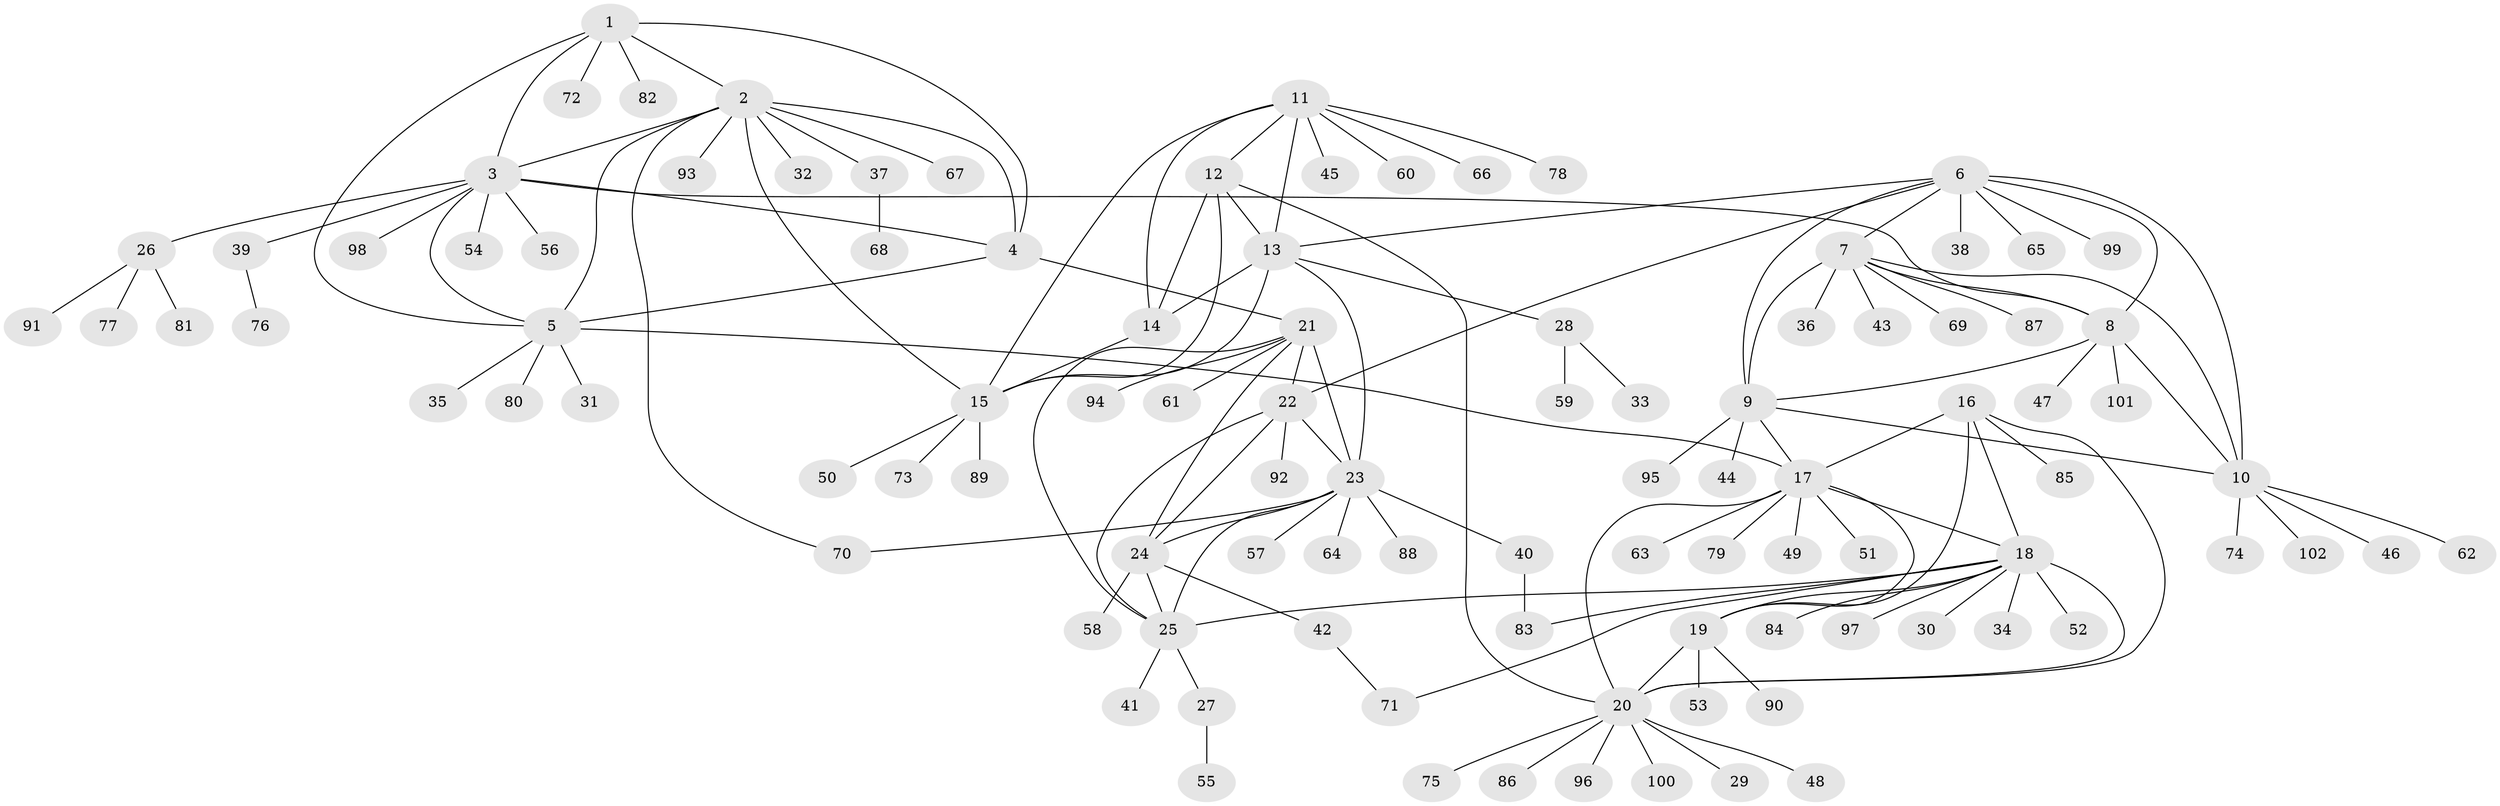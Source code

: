 // Generated by graph-tools (version 1.1) at 2025/11/02/27/25 16:11:33]
// undirected, 102 vertices, 140 edges
graph export_dot {
graph [start="1"]
  node [color=gray90,style=filled];
  1;
  2;
  3;
  4;
  5;
  6;
  7;
  8;
  9;
  10;
  11;
  12;
  13;
  14;
  15;
  16;
  17;
  18;
  19;
  20;
  21;
  22;
  23;
  24;
  25;
  26;
  27;
  28;
  29;
  30;
  31;
  32;
  33;
  34;
  35;
  36;
  37;
  38;
  39;
  40;
  41;
  42;
  43;
  44;
  45;
  46;
  47;
  48;
  49;
  50;
  51;
  52;
  53;
  54;
  55;
  56;
  57;
  58;
  59;
  60;
  61;
  62;
  63;
  64;
  65;
  66;
  67;
  68;
  69;
  70;
  71;
  72;
  73;
  74;
  75;
  76;
  77;
  78;
  79;
  80;
  81;
  82;
  83;
  84;
  85;
  86;
  87;
  88;
  89;
  90;
  91;
  92;
  93;
  94;
  95;
  96;
  97;
  98;
  99;
  100;
  101;
  102;
  1 -- 2;
  1 -- 3;
  1 -- 4;
  1 -- 5;
  1 -- 72;
  1 -- 82;
  2 -- 3;
  2 -- 4;
  2 -- 5;
  2 -- 15;
  2 -- 32;
  2 -- 37;
  2 -- 67;
  2 -- 70;
  2 -- 93;
  3 -- 4;
  3 -- 5;
  3 -- 8;
  3 -- 26;
  3 -- 39;
  3 -- 54;
  3 -- 56;
  3 -- 98;
  4 -- 5;
  4 -- 21;
  5 -- 17;
  5 -- 31;
  5 -- 35;
  5 -- 80;
  6 -- 7;
  6 -- 8;
  6 -- 9;
  6 -- 10;
  6 -- 13;
  6 -- 22;
  6 -- 38;
  6 -- 65;
  6 -- 99;
  7 -- 8;
  7 -- 9;
  7 -- 10;
  7 -- 36;
  7 -- 43;
  7 -- 69;
  7 -- 87;
  8 -- 9;
  8 -- 10;
  8 -- 47;
  8 -- 101;
  9 -- 10;
  9 -- 17;
  9 -- 44;
  9 -- 95;
  10 -- 46;
  10 -- 62;
  10 -- 74;
  10 -- 102;
  11 -- 12;
  11 -- 13;
  11 -- 14;
  11 -- 15;
  11 -- 45;
  11 -- 60;
  11 -- 66;
  11 -- 78;
  12 -- 13;
  12 -- 14;
  12 -- 15;
  12 -- 20;
  13 -- 14;
  13 -- 15;
  13 -- 23;
  13 -- 28;
  14 -- 15;
  15 -- 50;
  15 -- 73;
  15 -- 89;
  16 -- 17;
  16 -- 18;
  16 -- 19;
  16 -- 20;
  16 -- 85;
  17 -- 18;
  17 -- 19;
  17 -- 20;
  17 -- 49;
  17 -- 51;
  17 -- 63;
  17 -- 79;
  18 -- 19;
  18 -- 20;
  18 -- 25;
  18 -- 30;
  18 -- 34;
  18 -- 52;
  18 -- 71;
  18 -- 83;
  18 -- 84;
  18 -- 97;
  19 -- 20;
  19 -- 53;
  19 -- 90;
  20 -- 29;
  20 -- 48;
  20 -- 75;
  20 -- 86;
  20 -- 96;
  20 -- 100;
  21 -- 22;
  21 -- 23;
  21 -- 24;
  21 -- 25;
  21 -- 61;
  21 -- 94;
  22 -- 23;
  22 -- 24;
  22 -- 25;
  22 -- 92;
  23 -- 24;
  23 -- 25;
  23 -- 40;
  23 -- 57;
  23 -- 64;
  23 -- 70;
  23 -- 88;
  24 -- 25;
  24 -- 42;
  24 -- 58;
  25 -- 27;
  25 -- 41;
  26 -- 77;
  26 -- 81;
  26 -- 91;
  27 -- 55;
  28 -- 33;
  28 -- 59;
  37 -- 68;
  39 -- 76;
  40 -- 83;
  42 -- 71;
}
